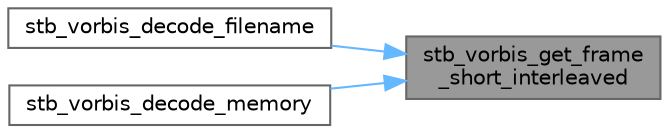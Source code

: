 digraph "stb_vorbis_get_frame_short_interleaved"
{
 // LATEX_PDF_SIZE
  bgcolor="transparent";
  edge [fontname=Helvetica,fontsize=10,labelfontname=Helvetica,labelfontsize=10];
  node [fontname=Helvetica,fontsize=10,shape=box,height=0.2,width=0.4];
  rankdir="RL";
  Node1 [id="Node000001",label="stb_vorbis_get_frame\l_short_interleaved",height=0.2,width=0.4,color="gray40", fillcolor="grey60", style="filled", fontcolor="black",tooltip=" "];
  Node1 -> Node2 [id="edge3_Node000001_Node000002",dir="back",color="steelblue1",style="solid",tooltip=" "];
  Node2 [id="Node000002",label="stb_vorbis_decode_filename",height=0.2,width=0.4,color="grey40", fillcolor="white", style="filled",URL="$_classes_2lib_2external_2stb__vorbis_8c.html#a690147b6b125eb33e5f77d8f8453e97f",tooltip=" "];
  Node1 -> Node3 [id="edge4_Node000001_Node000003",dir="back",color="steelblue1",style="solid",tooltip=" "];
  Node3 [id="Node000003",label="stb_vorbis_decode_memory",height=0.2,width=0.4,color="grey40", fillcolor="white", style="filled",URL="$_classes_2lib_2external_2stb__vorbis_8c.html#abd541d13b13dbe2c43cd36d0a406804a",tooltip=" "];
}
